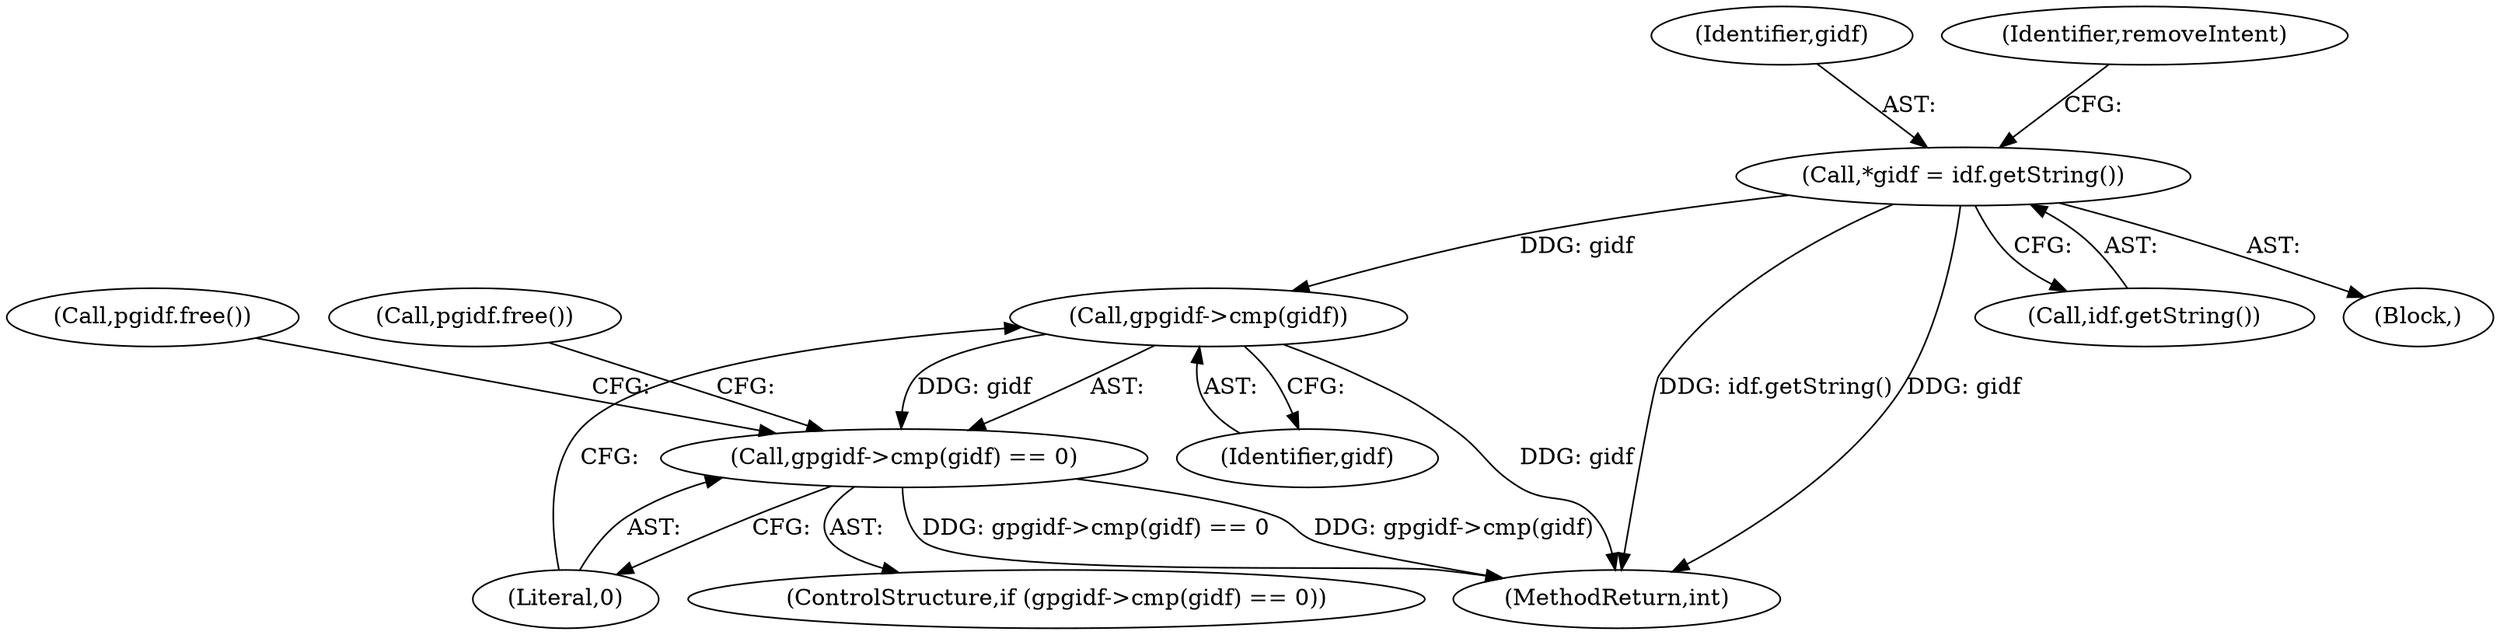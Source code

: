 digraph "0_poppler_5c9b08a875b07853be6c44e43ff5f7f059df666a@pointer" {
"1000524" [label="(Call,gpgidf->cmp(gidf))"];
"1000483" [label="(Call,*gidf = idf.getString())"];
"1000523" [label="(Call,gpgidf->cmp(gidf) == 0)"];
"1000526" [label="(Literal,0)"];
"1000485" [label="(Call,idf.getString())"];
"1000483" [label="(Call,*gidf = idf.getString())"];
"1000481" [label="(Block,)"];
"1000522" [label="(ControlStructure,if (gpgidf->cmp(gidf) == 0))"];
"1000524" [label="(Call,gpgidf->cmp(gidf))"];
"1000484" [label="(Identifier,gidf)"];
"1000528" [label="(Call,pgidf.free())"];
"1000533" [label="(Call,pgidf.free())"];
"1000523" [label="(Call,gpgidf->cmp(gidf) == 0)"];
"1000525" [label="(Identifier,gidf)"];
"1001132" [label="(MethodReturn,int)"];
"1000488" [label="(Identifier,removeIntent)"];
"1000524" -> "1000523"  [label="AST: "];
"1000524" -> "1000525"  [label="CFG: "];
"1000525" -> "1000524"  [label="AST: "];
"1000526" -> "1000524"  [label="CFG: "];
"1000524" -> "1001132"  [label="DDG: gidf"];
"1000524" -> "1000523"  [label="DDG: gidf"];
"1000483" -> "1000524"  [label="DDG: gidf"];
"1000483" -> "1000481"  [label="AST: "];
"1000483" -> "1000485"  [label="CFG: "];
"1000484" -> "1000483"  [label="AST: "];
"1000485" -> "1000483"  [label="AST: "];
"1000488" -> "1000483"  [label="CFG: "];
"1000483" -> "1001132"  [label="DDG: idf.getString()"];
"1000483" -> "1001132"  [label="DDG: gidf"];
"1000523" -> "1000522"  [label="AST: "];
"1000523" -> "1000526"  [label="CFG: "];
"1000526" -> "1000523"  [label="AST: "];
"1000528" -> "1000523"  [label="CFG: "];
"1000533" -> "1000523"  [label="CFG: "];
"1000523" -> "1001132"  [label="DDG: gpgidf->cmp(gidf)"];
"1000523" -> "1001132"  [label="DDG: gpgidf->cmp(gidf) == 0"];
}
